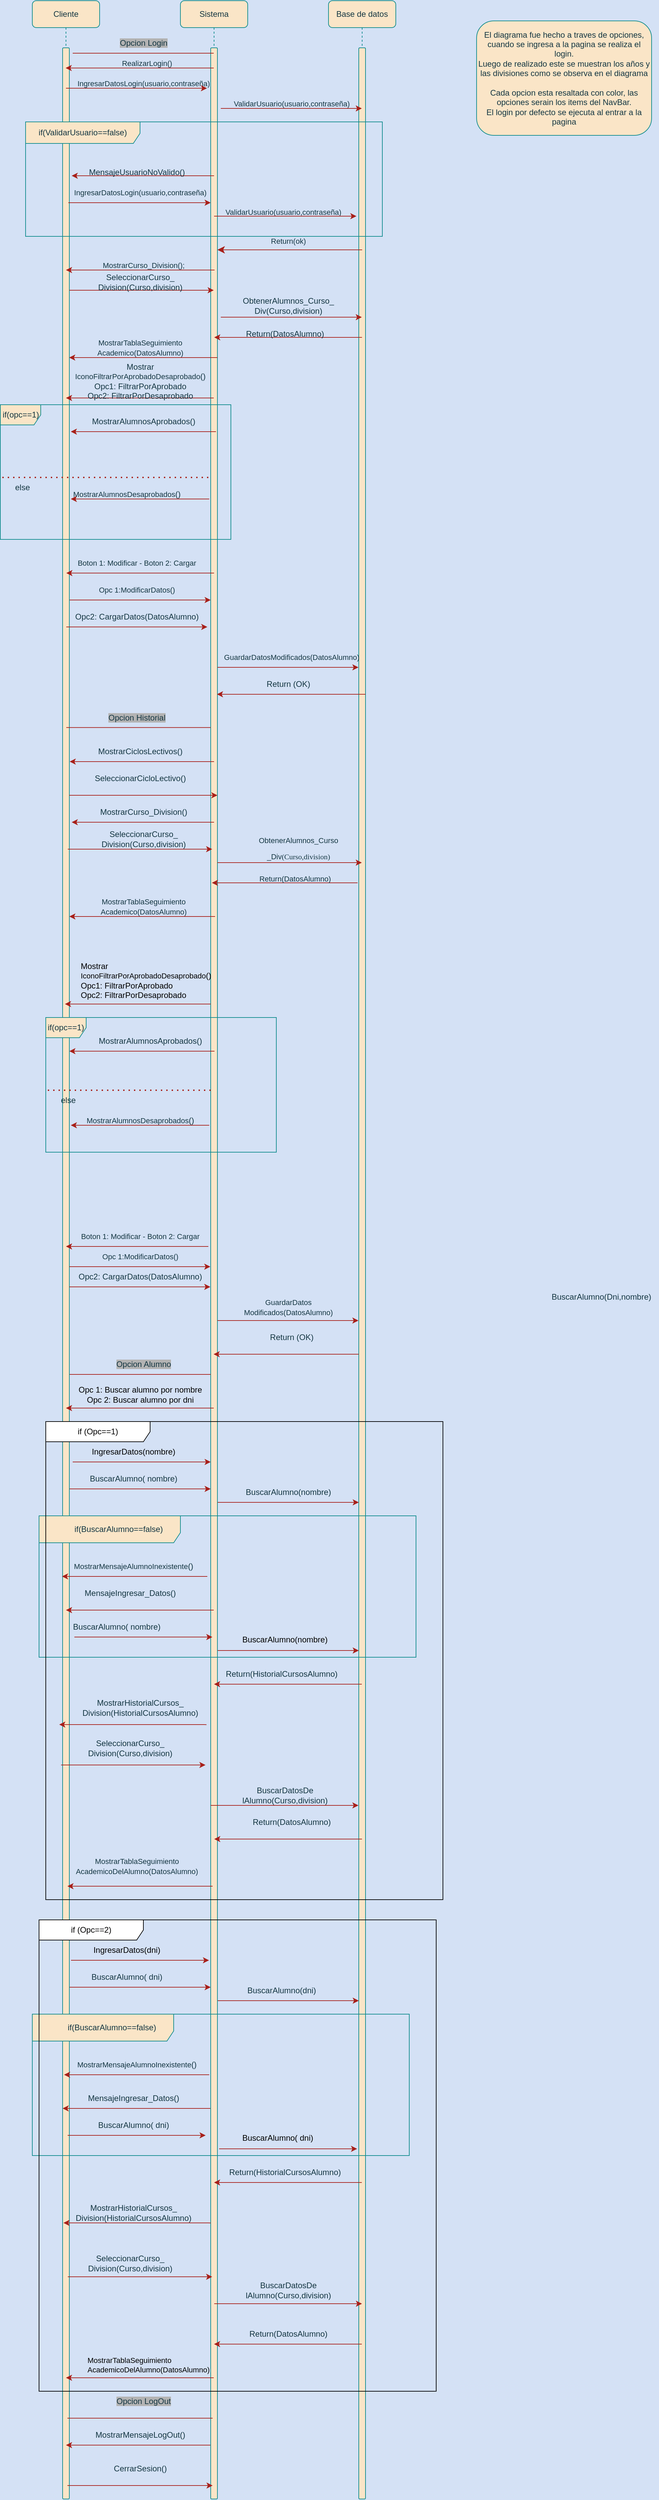 <mxfile version="22.1.2" type="device">
  <diagram name="Page-1" id="2YBvvXClWsGukQMizWep">
    <mxGraphModel dx="1502" dy="677" grid="1" gridSize="10" guides="1" tooltips="1" connect="1" arrows="1" fold="1" page="1" pageScale="1" pageWidth="850" pageHeight="1100" background="#D4E1F5" math="0" shadow="0">
      <root>
        <mxCell id="0" />
        <mxCell id="1" parent="0" />
        <mxCell id="aM9ryv3xv72pqoxQDRHE-1" value="Cliente" style="shape=umlLifeline;perimeter=lifelinePerimeter;whiteSpace=wrap;html=1;container=0;dropTarget=0;collapsible=0;recursiveResize=0;outlineConnect=0;portConstraint=eastwest;newEdgeStyle={&quot;edgeStyle&quot;:&quot;elbowEdgeStyle&quot;,&quot;elbow&quot;:&quot;vertical&quot;,&quot;curved&quot;:0,&quot;rounded&quot;:0};labelBackgroundColor=none;fillColor=#FAE5C7;strokeColor=#0F8B8D;fontColor=#143642;rounded=1;" parent="1" vertex="1">
          <mxGeometry x="40" y="40" width="100" height="3710" as="geometry" />
        </mxCell>
        <mxCell id="aM9ryv3xv72pqoxQDRHE-2" value="" style="html=1;points=[];perimeter=orthogonalPerimeter;outlineConnect=0;targetShapes=umlLifeline;portConstraint=eastwest;newEdgeStyle={&quot;edgeStyle&quot;:&quot;elbowEdgeStyle&quot;,&quot;elbow&quot;:&quot;vertical&quot;,&quot;curved&quot;:0,&quot;rounded&quot;:0};labelBackgroundColor=none;fillColor=#FAE5C7;strokeColor=#0F8B8D;fontColor=#143642;rounded=1;" parent="aM9ryv3xv72pqoxQDRHE-1" vertex="1">
          <mxGeometry x="45" y="70" width="10" height="3640" as="geometry" />
        </mxCell>
        <mxCell id="aM9ryv3xv72pqoxQDRHE-5" value="Sistema" style="shape=umlLifeline;perimeter=lifelinePerimeter;whiteSpace=wrap;html=1;container=0;dropTarget=0;collapsible=0;recursiveResize=0;outlineConnect=0;portConstraint=eastwest;newEdgeStyle={&quot;edgeStyle&quot;:&quot;elbowEdgeStyle&quot;,&quot;elbow&quot;:&quot;vertical&quot;,&quot;curved&quot;:0,&quot;rounded&quot;:0};labelBackgroundColor=none;fillColor=#FAE5C7;strokeColor=#0F8B8D;fontColor=#143642;rounded=1;" parent="1" vertex="1">
          <mxGeometry x="260" y="40" width="100" height="3710" as="geometry" />
        </mxCell>
        <mxCell id="aM9ryv3xv72pqoxQDRHE-6" value="" style="html=1;points=[];perimeter=orthogonalPerimeter;outlineConnect=0;targetShapes=umlLifeline;portConstraint=eastwest;newEdgeStyle={&quot;edgeStyle&quot;:&quot;elbowEdgeStyle&quot;,&quot;elbow&quot;:&quot;vertical&quot;,&quot;curved&quot;:0,&quot;rounded&quot;:0};labelBackgroundColor=none;fillColor=#FAE5C7;strokeColor=#0F8B8D;fontColor=#143642;rounded=1;" parent="aM9ryv3xv72pqoxQDRHE-5" vertex="1">
          <mxGeometry x="45" y="70" width="10" height="3640" as="geometry" />
        </mxCell>
        <mxCell id="a1ttTw78NGYmAXAcg3xF-1" value="Base de datos" style="shape=umlLifeline;perimeter=lifelinePerimeter;whiteSpace=wrap;html=1;container=0;dropTarget=0;collapsible=0;recursiveResize=0;outlineConnect=0;portConstraint=eastwest;newEdgeStyle={&quot;edgeStyle&quot;:&quot;elbowEdgeStyle&quot;,&quot;elbow&quot;:&quot;vertical&quot;,&quot;curved&quot;:0,&quot;rounded&quot;:0};labelBackgroundColor=none;fillColor=#FAE5C7;strokeColor=#0F8B8D;fontColor=#143642;rounded=1;" parent="1" vertex="1">
          <mxGeometry x="480" y="40" width="100" height="3710" as="geometry" />
        </mxCell>
        <mxCell id="a1ttTw78NGYmAXAcg3xF-2" value="" style="html=1;points=[];perimeter=orthogonalPerimeter;outlineConnect=0;targetShapes=umlLifeline;portConstraint=eastwest;newEdgeStyle={&quot;edgeStyle&quot;:&quot;elbowEdgeStyle&quot;,&quot;elbow&quot;:&quot;vertical&quot;,&quot;curved&quot;:0,&quot;rounded&quot;:0};labelBackgroundColor=none;fillColor=#FAE5C7;strokeColor=#0F8B8D;fontColor=#143642;rounded=1;" parent="a1ttTw78NGYmAXAcg3xF-1" vertex="1">
          <mxGeometry x="45" y="70" width="10" height="3640" as="geometry" />
        </mxCell>
        <mxCell id="a1ttTw78NGYmAXAcg3xF-5" value="" style="endArrow=classic;html=1;rounded=1;labelBackgroundColor=none;strokeColor=#A8201A;fontColor=default;" parent="1" source="aM9ryv3xv72pqoxQDRHE-5" edge="1">
          <mxGeometry width="50" height="50" relative="1" as="geometry">
            <mxPoint x="170" y="140" as="sourcePoint" />
            <mxPoint x="89.5" y="140" as="targetPoint" />
          </mxGeometry>
        </mxCell>
        <mxCell id="a1ttTw78NGYmAXAcg3xF-6" value="&lt;font style=&quot;font-size: 11px;&quot;&gt;RealizarLogin()&lt;/font&gt;" style="text;html=1;align=center;verticalAlign=middle;resizable=0;points=[];autosize=1;strokeColor=none;fillColor=none;labelBackgroundColor=none;fontColor=#143642;rounded=1;" parent="1" vertex="1">
          <mxGeometry x="160" y="118" width="100" height="30" as="geometry" />
        </mxCell>
        <mxCell id="a1ttTw78NGYmAXAcg3xF-7" value="" style="endArrow=classic;html=1;rounded=1;labelBackgroundColor=none;strokeColor=#A8201A;fontColor=default;" parent="1" edge="1">
          <mxGeometry width="50" height="50" relative="1" as="geometry">
            <mxPoint x="90" y="170" as="sourcePoint" />
            <mxPoint x="299.5" y="170" as="targetPoint" />
          </mxGeometry>
        </mxCell>
        <mxCell id="a1ttTw78NGYmAXAcg3xF-8" value="&lt;font style=&quot;font-size: 11px;&quot;&gt;IngresarDatosLogin(usuario,contraseña)&lt;/font&gt;" style="text;html=1;align=center;verticalAlign=middle;resizable=0;points=[];autosize=1;strokeColor=none;fillColor=none;labelBackgroundColor=none;fontColor=#143642;rounded=1;" parent="1" vertex="1">
          <mxGeometry x="95" y="148" width="220" height="30" as="geometry" />
        </mxCell>
        <mxCell id="a1ttTw78NGYmAXAcg3xF-9" value="" style="endArrow=classic;html=1;rounded=1;labelBackgroundColor=none;strokeColor=#A8201A;fontColor=default;" parent="1" target="a1ttTw78NGYmAXAcg3xF-1" edge="1">
          <mxGeometry width="50" height="50" relative="1" as="geometry">
            <mxPoint x="320" y="200" as="sourcePoint" />
            <mxPoint x="370" y="150" as="targetPoint" />
          </mxGeometry>
        </mxCell>
        <mxCell id="a1ttTw78NGYmAXAcg3xF-10" value="&lt;font style=&quot;font-size: 11px;&quot;&gt;ValidarUsuario(usuario,contraseña)&lt;/font&gt;" style="text;html=1;align=center;verticalAlign=middle;resizable=0;points=[];autosize=1;strokeColor=none;fillColor=none;labelBackgroundColor=none;fontColor=#143642;rounded=1;" parent="1" vertex="1">
          <mxGeometry x="325" y="178" width="200" height="30" as="geometry" />
        </mxCell>
        <mxCell id="a1ttTw78NGYmAXAcg3xF-14" value="if(ValidarUsuario==false)" style="shape=umlFrame;whiteSpace=wrap;html=1;pointerEvents=0;width=170;height=32;labelBackgroundColor=none;fillColor=#FAE5C7;strokeColor=#0F8B8D;fontColor=#143642;rounded=1;" parent="1" vertex="1">
          <mxGeometry x="30" y="220" width="530" height="170" as="geometry" />
        </mxCell>
        <mxCell id="a1ttTw78NGYmAXAcg3xF-18" value="" style="endArrow=classic;html=1;rounded=1;labelBackgroundColor=none;strokeColor=#A8201A;fontColor=default;" parent="1" edge="1">
          <mxGeometry width="50" height="50" relative="1" as="geometry">
            <mxPoint x="310" y="300" as="sourcePoint" />
            <mxPoint x="98.5" y="300" as="targetPoint" />
          </mxGeometry>
        </mxCell>
        <mxCell id="a1ttTw78NGYmAXAcg3xF-19" value="MensajeUsuarioNoValido()" style="text;html=1;align=center;verticalAlign=middle;resizable=0;points=[];autosize=1;strokeColor=none;fillColor=none;labelBackgroundColor=none;fontColor=#143642;rounded=1;" parent="1" vertex="1">
          <mxGeometry x="110" y="280" width="170" height="30" as="geometry" />
        </mxCell>
        <mxCell id="a1ttTw78NGYmAXAcg3xF-20" value="" style="endArrow=classic;html=1;rounded=1;labelBackgroundColor=none;strokeColor=#A8201A;fontColor=default;" parent="1" edge="1">
          <mxGeometry width="50" height="50" relative="1" as="geometry">
            <mxPoint x="93.5" y="340" as="sourcePoint" />
            <mxPoint x="305" y="340" as="targetPoint" />
          </mxGeometry>
        </mxCell>
        <mxCell id="a1ttTw78NGYmAXAcg3xF-21" value="&lt;font style=&quot;font-size: 11px;&quot;&gt;IngresarDatosLogin(usuario,contraseña)&lt;/font&gt;" style="text;html=1;align=center;verticalAlign=middle;resizable=0;points=[];autosize=1;strokeColor=none;fillColor=none;labelBackgroundColor=none;fontColor=#143642;rounded=1;" parent="1" vertex="1">
          <mxGeometry x="90" y="310" width="220" height="30" as="geometry" />
        </mxCell>
        <mxCell id="a1ttTw78NGYmAXAcg3xF-22" value="&lt;font style=&quot;font-size: 11px;&quot;&gt;ValidarUsuario(usuario,contraseña)&lt;/font&gt;" style="text;whiteSpace=wrap;html=1;labelBackgroundColor=none;fontColor=#143642;rounded=1;" parent="1" vertex="1">
          <mxGeometry x="325" y="340" width="210" height="40" as="geometry" />
        </mxCell>
        <mxCell id="a1ttTw78NGYmAXAcg3xF-23" value="" style="endArrow=classic;html=1;rounded=1;labelBackgroundColor=none;strokeColor=#A8201A;fontColor=default;" parent="1" edge="1">
          <mxGeometry width="50" height="50" relative="1" as="geometry">
            <mxPoint x="310.0" y="360" as="sourcePoint" />
            <mxPoint x="521.5" y="360" as="targetPoint" />
          </mxGeometry>
        </mxCell>
        <mxCell id="a1ttTw78NGYmAXAcg3xF-28" value="" style="endArrow=classic;html=1;rounded=1;labelBackgroundColor=none;strokeColor=#A8201A;fontColor=default;" parent="1" target="aM9ryv3xv72pqoxQDRHE-1" edge="1">
          <mxGeometry width="50" height="50" relative="1" as="geometry">
            <mxPoint x="310.75" y="440" as="sourcePoint" />
            <mxPoint x="200" y="440" as="targetPoint" />
          </mxGeometry>
        </mxCell>
        <mxCell id="a1ttTw78NGYmAXAcg3xF-29" value="&lt;font style=&quot;font-size: 11px;&quot;&gt;MostrarCurso_Division();&lt;/font&gt;" style="text;html=1;align=center;verticalAlign=middle;resizable=0;points=[];autosize=1;strokeColor=none;fillColor=none;labelBackgroundColor=none;fontColor=#143642;rounded=1;" parent="1" vertex="1">
          <mxGeometry x="130" y="418" width="150" height="30" as="geometry" />
        </mxCell>
        <mxCell id="a1ttTw78NGYmAXAcg3xF-30" value="" style="endArrow=classic;html=1;rounded=1;labelBackgroundColor=none;strokeColor=#A8201A;fontColor=default;" parent="1" source="aM9ryv3xv72pqoxQDRHE-2" target="aM9ryv3xv72pqoxQDRHE-5" edge="1">
          <mxGeometry width="50" height="50" relative="1" as="geometry">
            <mxPoint x="90" y="490" as="sourcePoint" />
            <mxPoint x="140" y="440" as="targetPoint" />
            <Array as="points">
              <mxPoint x="180" y="470" />
            </Array>
          </mxGeometry>
        </mxCell>
        <mxCell id="a1ttTw78NGYmAXAcg3xF-31" value="&lt;div&gt;SeleccionarCurso_&lt;/div&gt;&lt;div&gt;Division(Curso,division)&lt;/div&gt;" style="text;html=1;align=center;verticalAlign=middle;resizable=0;points=[];autosize=1;strokeColor=none;fillColor=none;labelBackgroundColor=none;fontColor=#143642;rounded=1;" parent="1" vertex="1">
          <mxGeometry x="125" y="438" width="150" height="40" as="geometry" />
        </mxCell>
        <mxCell id="a1ttTw78NGYmAXAcg3xF-33" value="" style="endArrow=classic;html=1;rounded=1;labelBackgroundColor=none;strokeColor=#A8201A;fontColor=default;" parent="1" edge="1">
          <mxGeometry width="50" height="50" relative="1" as="geometry">
            <mxPoint x="315" y="570" as="sourcePoint" />
            <mxPoint x="94.75" y="570" as="targetPoint" />
            <Array as="points">
              <mxPoint x="285.5" y="570" />
            </Array>
          </mxGeometry>
        </mxCell>
        <mxCell id="a1ttTw78NGYmAXAcg3xF-35" value="" style="endArrow=classic;html=1;rounded=1;labelBackgroundColor=none;strokeColor=#A8201A;fontColor=default;" parent="1" edge="1">
          <mxGeometry width="50" height="50" relative="1" as="geometry">
            <mxPoint x="95.5" y="930" as="sourcePoint" />
            <mxPoint x="305" y="930" as="targetPoint" />
          </mxGeometry>
        </mxCell>
        <mxCell id="a1ttTw78NGYmAXAcg3xF-37" value="" style="endArrow=classic;html=1;rounded=1;labelBackgroundColor=none;strokeColor=#A8201A;fontColor=default;" parent="1" edge="1">
          <mxGeometry width="50" height="50" relative="1" as="geometry">
            <mxPoint x="310" y="890.0" as="sourcePoint" />
            <mxPoint x="90.5" y="890.0" as="targetPoint" />
            <Array as="points">
              <mxPoint x="220.5" y="890.0" />
            </Array>
          </mxGeometry>
        </mxCell>
        <mxCell id="a1ttTw78NGYmAXAcg3xF-39" value="" style="endArrow=classic;html=1;rounded=1;labelBackgroundColor=none;strokeColor=#A8201A;fontColor=default;" parent="1" edge="1">
          <mxGeometry width="50" height="50" relative="1" as="geometry">
            <mxPoint x="535" y="1070" as="sourcePoint" />
            <mxPoint x="314.25" y="1070" as="targetPoint" />
          </mxGeometry>
        </mxCell>
        <mxCell id="a1ttTw78NGYmAXAcg3xF-40" value="&lt;font style=&quot;font-size: 11px;&quot;&gt;Boton 1: Modificar - Boton 2: Cargar&lt;/font&gt;" style="text;html=1;align=center;verticalAlign=middle;resizable=0;points=[];autosize=1;strokeColor=none;fillColor=none;labelBackgroundColor=none;fontColor=#143642;rounded=1;" parent="1" vertex="1">
          <mxGeometry x="95" y="860" width="200" height="30" as="geometry" />
        </mxCell>
        <mxCell id="a1ttTw78NGYmAXAcg3xF-42" value="" style="endArrow=classic;html=1;rounded=1;labelBackgroundColor=none;strokeColor=#A8201A;fontColor=default;" parent="1" target="a1ttTw78NGYmAXAcg3xF-1" edge="1">
          <mxGeometry width="50" height="50" relative="1" as="geometry">
            <mxPoint x="320" y="510" as="sourcePoint" />
            <mxPoint x="370" y="460" as="targetPoint" />
          </mxGeometry>
        </mxCell>
        <mxCell id="a1ttTw78NGYmAXAcg3xF-43" value="&lt;div&gt;ObtenerAlumnos_Curso_&lt;/div&gt;&lt;div&gt;Div(Curso,division)&lt;/div&gt;" style="text;html=1;align=center;verticalAlign=middle;resizable=0;points=[];autosize=1;strokeColor=none;fillColor=none;labelBackgroundColor=none;fontColor=#143642;rounded=1;" parent="1" vertex="1">
          <mxGeometry x="340" y="473" width="160" height="40" as="geometry" />
        </mxCell>
        <mxCell id="a1ttTw78NGYmAXAcg3xF-45" value="" style="endArrow=classic;html=1;rounded=1;labelBackgroundColor=none;strokeColor=#A8201A;fontColor=default;" parent="1" edge="1">
          <mxGeometry width="50" height="50" relative="1" as="geometry">
            <mxPoint x="529.75" y="540" as="sourcePoint" />
            <mxPoint x="310.25" y="540" as="targetPoint" />
          </mxGeometry>
        </mxCell>
        <mxCell id="a1ttTw78NGYmAXAcg3xF-46" value="Return(DatosAlumno)" style="text;html=1;align=center;verticalAlign=middle;resizable=0;points=[];autosize=1;strokeColor=none;fillColor=none;labelBackgroundColor=none;fontColor=#143642;rounded=1;" parent="1" vertex="1">
          <mxGeometry x="345" y="520" width="140" height="30" as="geometry" />
        </mxCell>
        <mxCell id="a1ttTw78NGYmAXAcg3xF-49" value="&lt;div&gt;&lt;font style=&quot;font-size: 11px;&quot;&gt;MostrarTablaSeguimiento&lt;/font&gt;&lt;/div&gt;&lt;div&gt;&lt;font style=&quot;font-size: 11px;&quot;&gt;Academico(DatosAlumno)&lt;/font&gt;&lt;/div&gt;" style="text;html=1;align=center;verticalAlign=middle;resizable=0;points=[];autosize=1;strokeColor=none;fillColor=none;labelBackgroundColor=none;fontColor=#143642;rounded=1;" parent="1" vertex="1">
          <mxGeometry x="125" y="535" width="150" height="40" as="geometry" />
        </mxCell>
        <mxCell id="a1ttTw78NGYmAXAcg3xF-50" value="&lt;font style=&quot;font-size: 11px;&quot;&gt;Opc 1:ModificarDatos()&lt;br&gt;&lt;/font&gt;" style="text;html=1;align=center;verticalAlign=middle;resizable=0;points=[];autosize=1;strokeColor=none;fillColor=none;labelBackgroundColor=none;fontColor=#143642;rounded=1;" parent="1" vertex="1">
          <mxGeometry x="125" y="900" width="140" height="30" as="geometry" />
        </mxCell>
        <mxCell id="a1ttTw78NGYmAXAcg3xF-52" value="" style="endArrow=classic;html=1;rounded=1;labelBackgroundColor=none;strokeColor=#A8201A;fontColor=default;" parent="1" edge="1">
          <mxGeometry width="50" height="50" relative="1" as="geometry">
            <mxPoint x="315" y="1030" as="sourcePoint" />
            <mxPoint x="524.5" y="1030" as="targetPoint" />
            <Array as="points">
              <mxPoint x="445" y="1030" />
            </Array>
          </mxGeometry>
        </mxCell>
        <mxCell id="a1ttTw78NGYmAXAcg3xF-53" value="&lt;font style=&quot;font-size: 11px;&quot;&gt;GuardarDatosModificados(DatosAlumno)&lt;/font&gt;" style="text;html=1;align=center;verticalAlign=middle;resizable=0;points=[];autosize=1;strokeColor=none;fillColor=none;labelBackgroundColor=none;fontColor=#143642;rounded=1;" parent="1" vertex="1">
          <mxGeometry x="315" y="1000" width="220" height="30" as="geometry" />
        </mxCell>
        <mxCell id="a1ttTw78NGYmAXAcg3xF-54" value="Return (OK)" style="text;html=1;align=center;verticalAlign=middle;resizable=0;points=[];autosize=1;strokeColor=none;fillColor=none;labelBackgroundColor=none;fontColor=#143642;rounded=1;" parent="1" vertex="1">
          <mxGeometry x="375" y="1040" width="90" height="30" as="geometry" />
        </mxCell>
        <mxCell id="a1ttTw78NGYmAXAcg3xF-56" value="Opc2: CargarDatos(DatosAlumno)" style="text;html=1;align=center;verticalAlign=middle;resizable=0;points=[];autosize=1;strokeColor=none;fillColor=none;labelBackgroundColor=none;fontColor=#143642;rounded=1;" parent="1" vertex="1">
          <mxGeometry x="90" y="940" width="210" height="30" as="geometry" />
        </mxCell>
        <mxCell id="a1ttTw78NGYmAXAcg3xF-58" value="" style="endArrow=classic;html=1;rounded=1;labelBackgroundColor=none;strokeColor=#A8201A;fontColor=default;" parent="1" edge="1">
          <mxGeometry width="50" height="50" relative="1" as="geometry">
            <mxPoint x="90.5" y="970" as="sourcePoint" />
            <mxPoint x="300" y="970" as="targetPoint" />
          </mxGeometry>
        </mxCell>
        <mxCell id="a1ttTw78NGYmAXAcg3xF-59" value="" style="endArrow=none;html=1;rounded=1;labelBackgroundColor=none;strokeColor=#A8201A;fontColor=default;" parent="1" edge="1">
          <mxGeometry width="50" height="50" relative="1" as="geometry">
            <mxPoint x="90.5" y="1119.41" as="sourcePoint" />
            <mxPoint x="305.0" y="1119.41" as="targetPoint" />
          </mxGeometry>
        </mxCell>
        <mxCell id="a1ttTw78NGYmAXAcg3xF-60" value="&lt;span style=&quot;background-color: rgb(179, 179, 179);&quot;&gt;Opcion Historial&lt;/span&gt;" style="text;html=1;align=center;verticalAlign=middle;resizable=0;points=[];autosize=1;strokeColor=none;fillColor=none;labelBackgroundColor=none;fontColor=#143642;rounded=1;" parent="1" vertex="1">
          <mxGeometry x="140" y="1090" width="110" height="30" as="geometry" />
        </mxCell>
        <mxCell id="a1ttTw78NGYmAXAcg3xF-61" value="" style="endArrow=classic;html=1;rounded=1;labelBackgroundColor=none;strokeColor=#A8201A;fontColor=default;" parent="1" edge="1">
          <mxGeometry width="50" height="50" relative="1" as="geometry">
            <mxPoint x="310" y="1170" as="sourcePoint" />
            <mxPoint x="95.5" y="1170" as="targetPoint" />
          </mxGeometry>
        </mxCell>
        <mxCell id="a1ttTw78NGYmAXAcg3xF-62" value="MostrarCiclosLectivos()" style="text;html=1;align=center;verticalAlign=middle;resizable=0;points=[];autosize=1;strokeColor=none;fillColor=none;labelBackgroundColor=none;fontColor=#143642;rounded=1;" parent="1" vertex="1">
          <mxGeometry x="125" y="1140" width="150" height="30" as="geometry" />
        </mxCell>
        <mxCell id="a1ttTw78NGYmAXAcg3xF-63" value="" style="endArrow=classic;html=1;rounded=1;labelBackgroundColor=none;strokeColor=#A8201A;fontColor=default;" parent="1" edge="1">
          <mxGeometry width="50" height="50" relative="1" as="geometry">
            <mxPoint x="94.75" y="1220" as="sourcePoint" />
            <mxPoint x="315.0" y="1220" as="targetPoint" />
          </mxGeometry>
        </mxCell>
        <mxCell id="a1ttTw78NGYmAXAcg3xF-64" value="SeleccionarCicloLectivo()" style="text;html=1;align=center;verticalAlign=middle;resizable=0;points=[];autosize=1;strokeColor=none;fillColor=none;labelBackgroundColor=none;fontColor=#143642;rounded=1;" parent="1" vertex="1">
          <mxGeometry x="120" y="1180" width="160" height="30" as="geometry" />
        </mxCell>
        <mxCell id="a1ttTw78NGYmAXAcg3xF-65" value="" style="endArrow=classic;html=1;rounded=1;labelBackgroundColor=none;strokeColor=#A8201A;fontColor=default;" parent="1" edge="1">
          <mxGeometry width="50" height="50" relative="1" as="geometry">
            <mxPoint x="310" y="1260" as="sourcePoint" />
            <mxPoint x="98.5" y="1260" as="targetPoint" />
          </mxGeometry>
        </mxCell>
        <mxCell id="a1ttTw78NGYmAXAcg3xF-66" value="MostrarCurso_Division()" style="text;html=1;align=center;verticalAlign=middle;resizable=0;points=[];autosize=1;strokeColor=none;fillColor=none;labelBackgroundColor=none;fontColor=#143642;rounded=1;" parent="1" vertex="1">
          <mxGeometry x="130" y="1230" width="150" height="30" as="geometry" />
        </mxCell>
        <mxCell id="a1ttTw78NGYmAXAcg3xF-67" value="" style="endArrow=classic;html=1;rounded=1;labelBackgroundColor=none;strokeColor=#A8201A;fontColor=default;" parent="1" edge="1">
          <mxGeometry width="50" height="50" relative="1" as="geometry">
            <mxPoint x="92.75" y="1300" as="sourcePoint" />
            <mxPoint x="307.25" y="1300" as="targetPoint" />
            <Array as="points">
              <mxPoint x="197.75" y="1300" />
            </Array>
          </mxGeometry>
        </mxCell>
        <mxCell id="a1ttTw78NGYmAXAcg3xF-70" value="&lt;div&gt;SeleccionarCurso_&lt;/div&gt;&lt;div&gt;Division(Curso,division)&lt;/div&gt;" style="text;html=1;align=center;verticalAlign=middle;resizable=0;points=[];autosize=1;strokeColor=none;fillColor=none;labelBackgroundColor=none;fontColor=#143642;rounded=1;" parent="1" vertex="1">
          <mxGeometry x="130" y="1265" width="150" height="40" as="geometry" />
        </mxCell>
        <mxCell id="a1ttTw78NGYmAXAcg3xF-71" value="&lt;div&gt;&lt;font style=&quot;font-size: 11px;&quot;&gt;MostrarTablaSeguimiento&lt;/font&gt;&lt;/div&gt;&lt;div&gt;&lt;font style=&quot;font-size: 11px;&quot;&gt;Academico(DatosAlumno)&lt;/font&gt;&lt;/div&gt;" style="text;html=1;align=center;verticalAlign=middle;resizable=0;points=[];autosize=1;strokeColor=none;fillColor=none;labelBackgroundColor=none;fontColor=#143642;rounded=1;" parent="1" vertex="1">
          <mxGeometry x="130" y="1365" width="150" height="40" as="geometry" />
        </mxCell>
        <mxCell id="a1ttTw78NGYmAXAcg3xF-72" value="" style="endArrow=classic;html=1;rounded=1;labelBackgroundColor=none;strokeColor=#A8201A;fontColor=default;" parent="1" edge="1">
          <mxGeometry width="50" height="50" relative="1" as="geometry">
            <mxPoint x="311.5" y="1400" as="sourcePoint" />
            <mxPoint x="95" y="1400" as="targetPoint" />
          </mxGeometry>
        </mxCell>
        <mxCell id="a1ttTw78NGYmAXAcg3xF-73" value="" style="endArrow=classic;html=1;rounded=1;labelBackgroundColor=none;strokeColor=#A8201A;fontColor=default;" parent="1" edge="1">
          <mxGeometry width="50" height="50" relative="1" as="geometry">
            <mxPoint x="301.5" y="1890" as="sourcePoint" />
            <mxPoint x="90" y="1890" as="targetPoint" />
            <Array as="points">
              <mxPoint x="190.75" y="1890" />
            </Array>
          </mxGeometry>
        </mxCell>
        <mxCell id="a1ttTw78NGYmAXAcg3xF-75" value="&lt;font style=&quot;font-size: 11px;&quot;&gt;Boton 1: Modificar - Boton 2: Cargar&lt;/font&gt;" style="text;html=1;align=center;verticalAlign=middle;resizable=0;points=[];autosize=1;strokeColor=none;fillColor=none;labelBackgroundColor=none;fontColor=#143642;rounded=1;" parent="1" vertex="1">
          <mxGeometry x="100" y="1860" width="200" height="30" as="geometry" />
        </mxCell>
        <mxCell id="a1ttTw78NGYmAXAcg3xF-76" value="" style="endArrow=classic;html=1;rounded=1;labelBackgroundColor=none;strokeColor=#A8201A;fontColor=default;" parent="1" edge="1">
          <mxGeometry width="50" height="50" relative="1" as="geometry">
            <mxPoint x="95" y="1920" as="sourcePoint" />
            <mxPoint x="304.5" y="1920" as="targetPoint" />
            <Array as="points">
              <mxPoint x="194.5" y="1920" />
            </Array>
          </mxGeometry>
        </mxCell>
        <mxCell id="a1ttTw78NGYmAXAcg3xF-77" value="&lt;font style=&quot;font-size: 11px;&quot;&gt;Opc 1:ModificarDatos()&lt;br&gt;&lt;/font&gt;" style="text;html=1;align=center;verticalAlign=middle;resizable=0;points=[];autosize=1;strokeColor=none;fillColor=none;labelBackgroundColor=none;fontColor=#143642;rounded=1;" parent="1" vertex="1">
          <mxGeometry x="130" y="1890" width="140" height="30" as="geometry" />
        </mxCell>
        <mxCell id="a1ttTw78NGYmAXAcg3xF-78" value="" style="endArrow=classic;html=1;rounded=1;labelBackgroundColor=none;strokeColor=#A8201A;fontColor=default;" parent="1" edge="1">
          <mxGeometry width="50" height="50" relative="1" as="geometry">
            <mxPoint x="95" y="1950" as="sourcePoint" />
            <mxPoint x="304.5" y="1950" as="targetPoint" />
          </mxGeometry>
        </mxCell>
        <mxCell id="a1ttTw78NGYmAXAcg3xF-79" value="Opc2: CargarDatos(DatosAlumno)" style="text;html=1;align=center;verticalAlign=middle;resizable=0;points=[];autosize=1;strokeColor=none;fillColor=none;labelBackgroundColor=none;fontColor=#143642;rounded=1;" parent="1" vertex="1">
          <mxGeometry x="95" y="1920" width="210" height="30" as="geometry" />
        </mxCell>
        <mxCell id="a1ttTw78NGYmAXAcg3xF-80" value="" style="endArrow=classic;html=1;rounded=1;labelBackgroundColor=none;strokeColor=#A8201A;fontColor=default;" parent="1" edge="1">
          <mxGeometry width="50" height="50" relative="1" as="geometry">
            <mxPoint x="315" y="2000" as="sourcePoint" />
            <mxPoint x="524.5" y="2000" as="targetPoint" />
            <Array as="points">
              <mxPoint x="485" y="2000" />
            </Array>
          </mxGeometry>
        </mxCell>
        <mxCell id="a1ttTw78NGYmAXAcg3xF-81" value="&lt;div&gt;&lt;font style=&quot;font-size: 11px;&quot;&gt;GuardarDatos&lt;/font&gt;&lt;/div&gt;&lt;div&gt;&lt;font style=&quot;font-size: 11px;&quot;&gt;Modificados(DatosAlumno)&lt;/font&gt;&lt;/div&gt;" style="text;html=1;align=center;verticalAlign=middle;resizable=0;points=[];autosize=1;strokeColor=none;fillColor=none;labelBackgroundColor=none;fontColor=#143642;rounded=1;" parent="1" vertex="1">
          <mxGeometry x="340" y="1960" width="160" height="40" as="geometry" />
        </mxCell>
        <mxCell id="a1ttTw78NGYmAXAcg3xF-82" value="" style="endArrow=classic;html=1;rounded=1;labelBackgroundColor=none;strokeColor=#A8201A;fontColor=default;" parent="1" edge="1">
          <mxGeometry width="50" height="50" relative="1" as="geometry">
            <mxPoint x="525" y="2050" as="sourcePoint" />
            <mxPoint x="309.324" y="2050" as="targetPoint" />
          </mxGeometry>
        </mxCell>
        <mxCell id="a1ttTw78NGYmAXAcg3xF-83" value="Return (OK)" style="text;html=1;align=center;verticalAlign=middle;resizable=0;points=[];autosize=1;strokeColor=none;fillColor=none;labelBackgroundColor=none;fontColor=#143642;rounded=1;" parent="1" vertex="1">
          <mxGeometry x="380" y="2010" width="90" height="30" as="geometry" />
        </mxCell>
        <mxCell id="a1ttTw78NGYmAXAcg3xF-86" value="" style="endArrow=none;html=1;rounded=1;labelBackgroundColor=none;strokeColor=#A8201A;fontColor=default;" parent="1" edge="1">
          <mxGeometry width="50" height="50" relative="1" as="geometry">
            <mxPoint x="95.5" y="2080" as="sourcePoint" />
            <mxPoint x="305.0" y="2080" as="targetPoint" />
          </mxGeometry>
        </mxCell>
        <mxCell id="a1ttTw78NGYmAXAcg3xF-87" value="&lt;span style=&quot;background-color: rgb(179, 179, 179);&quot;&gt;Opcion Alumno&lt;/span&gt;" style="text;html=1;align=center;verticalAlign=middle;resizable=0;points=[];autosize=1;strokeColor=none;fillColor=none;labelBackgroundColor=none;fontColor=#143642;rounded=1;" parent="1" vertex="1">
          <mxGeometry x="150" y="2050" width="110" height="30" as="geometry" />
        </mxCell>
        <mxCell id="a1ttTw78NGYmAXAcg3xF-88" value="" style="endArrow=classic;html=1;rounded=1;labelBackgroundColor=none;strokeColor=#A8201A;fontColor=default;" parent="1" edge="1">
          <mxGeometry width="50" height="50" relative="1" as="geometry">
            <mxPoint x="309.5" y="2130" as="sourcePoint" />
            <mxPoint x="90.004" y="2130" as="targetPoint" />
            <Array as="points">
              <mxPoint x="230" y="2130" />
            </Array>
          </mxGeometry>
        </mxCell>
        <mxCell id="a1ttTw78NGYmAXAcg3xF-90" value="" style="endArrow=classic;html=1;rounded=1;labelBackgroundColor=none;strokeColor=#A8201A;fontColor=default;" parent="1" edge="1">
          <mxGeometry width="50" height="50" relative="1" as="geometry">
            <mxPoint x="100" y="2210" as="sourcePoint" />
            <mxPoint x="305" y="2210" as="targetPoint" />
          </mxGeometry>
        </mxCell>
        <mxCell id="a1ttTw78NGYmAXAcg3xF-91" value="BuscarAlumno( nombre)" style="text;html=1;align=center;verticalAlign=middle;resizable=0;points=[];autosize=1;strokeColor=none;fillColor=none;labelBackgroundColor=none;fontColor=#143642;rounded=1;" parent="1" vertex="1">
          <mxGeometry x="115" y="2220" width="150" height="30" as="geometry" />
        </mxCell>
        <mxCell id="a1ttTw78NGYmAXAcg3xF-92" value="" style="endArrow=classic;html=1;rounded=1;labelBackgroundColor=none;strokeColor=#A8201A;fontColor=default;" parent="1" edge="1">
          <mxGeometry width="50" height="50" relative="1" as="geometry">
            <mxPoint x="95.5" y="2250" as="sourcePoint" />
            <mxPoint x="305.0" y="2250" as="targetPoint" />
          </mxGeometry>
        </mxCell>
        <mxCell id="a1ttTw78NGYmAXAcg3xF-93" value="BuscarAlumno(nombre)" style="text;html=1;align=center;verticalAlign=middle;resizable=0;points=[];autosize=1;strokeColor=none;fillColor=none;labelBackgroundColor=none;fontColor=#143642;rounded=1;" parent="1" vertex="1">
          <mxGeometry x="345" y="2240" width="150" height="30" as="geometry" />
        </mxCell>
        <mxCell id="a1ttTw78NGYmAXAcg3xF-95" value="Return(HistorialCursosAlumno)" style="text;html=1;align=center;verticalAlign=middle;resizable=0;points=[];autosize=1;strokeColor=none;fillColor=none;labelBackgroundColor=none;fontColor=#143642;rounded=1;" parent="1" vertex="1">
          <mxGeometry x="315" y="2510" width="190" height="30" as="geometry" />
        </mxCell>
        <mxCell id="a1ttTw78NGYmAXAcg3xF-96" value="" style="endArrow=classic;html=1;rounded=1;labelBackgroundColor=none;strokeColor=#A8201A;fontColor=default;" parent="1" edge="1">
          <mxGeometry width="50" height="50" relative="1" as="geometry">
            <mxPoint x="300" y="2380" as="sourcePoint" />
            <mxPoint x="84.164" y="2380" as="targetPoint" />
          </mxGeometry>
        </mxCell>
        <mxCell id="a1ttTw78NGYmAXAcg3xF-97" value="&lt;div&gt;MostrarHistorialCursos_&lt;/div&gt;&lt;div&gt;Division(HistorialCursosAlumno)&lt;/div&gt;" style="text;html=1;align=center;verticalAlign=middle;resizable=0;points=[];autosize=1;strokeColor=none;fillColor=none;labelBackgroundColor=none;fontColor=#143642;rounded=1;" parent="1" vertex="1">
          <mxGeometry x="100" y="2555" width="200" height="40" as="geometry" />
        </mxCell>
        <mxCell id="a1ttTw78NGYmAXAcg3xF-98" value="" style="endArrow=classic;html=1;rounded=1;labelBackgroundColor=none;strokeColor=#A8201A;fontColor=default;" parent="1" edge="1">
          <mxGeometry width="50" height="50" relative="1" as="geometry">
            <mxPoint x="82.75" y="2660" as="sourcePoint" />
            <mxPoint x="297.25" y="2660" as="targetPoint" />
          </mxGeometry>
        </mxCell>
        <mxCell id="a1ttTw78NGYmAXAcg3xF-99" value="&lt;div&gt;SeleccionarCurso_&lt;/div&gt;&lt;div&gt;Division(Curso,division)&lt;/div&gt;" style="text;html=1;align=center;verticalAlign=middle;resizable=0;points=[];autosize=1;strokeColor=none;fillColor=none;labelBackgroundColor=none;fontColor=#143642;rounded=1;" parent="1" vertex="1">
          <mxGeometry x="110" y="2615" width="150" height="40" as="geometry" />
        </mxCell>
        <mxCell id="a1ttTw78NGYmAXAcg3xF-100" value="" style="endArrow=classic;html=1;rounded=1;labelBackgroundColor=none;strokeColor=#A8201A;fontColor=default;" parent="1" edge="1">
          <mxGeometry width="50" height="50" relative="1" as="geometry">
            <mxPoint x="307.84" y="2840" as="sourcePoint" />
            <mxPoint x="92.164" y="2840" as="targetPoint" />
            <Array as="points">
              <mxPoint x="222.84" y="2840" />
            </Array>
          </mxGeometry>
        </mxCell>
        <mxCell id="a1ttTw78NGYmAXAcg3xF-101" value="" style="endArrow=classic;html=1;rounded=1;labelBackgroundColor=none;strokeColor=#A8201A;fontColor=default;" parent="1" edge="1">
          <mxGeometry width="50" height="50" relative="1" as="geometry">
            <mxPoint x="305" y="2720" as="sourcePoint" />
            <mxPoint x="524.5" y="2720" as="targetPoint" />
          </mxGeometry>
        </mxCell>
        <mxCell id="a1ttTw78NGYmAXAcg3xF-102" value="&lt;div&gt;BuscarDatosDe&lt;/div&gt;&lt;div&gt;lAlumno(Curso,division)&lt;/div&gt;" style="text;html=1;align=center;verticalAlign=middle;resizable=0;points=[];autosize=1;strokeColor=none;fillColor=none;labelBackgroundColor=none;fontColor=#143642;rounded=1;" parent="1" vertex="1">
          <mxGeometry x="340" y="2685" width="150" height="40" as="geometry" />
        </mxCell>
        <mxCell id="a1ttTw78NGYmAXAcg3xF-103" value="" style="endArrow=classic;html=1;rounded=1;labelBackgroundColor=none;strokeColor=#A8201A;fontColor=default;" parent="1" edge="1">
          <mxGeometry width="50" height="50" relative="1" as="geometry">
            <mxPoint x="529.75" y="2770" as="sourcePoint" />
            <mxPoint x="310.254" y="2770" as="targetPoint" />
          </mxGeometry>
        </mxCell>
        <mxCell id="a1ttTw78NGYmAXAcg3xF-104" value="Return(DatosAlumno)" style="text;html=1;align=center;verticalAlign=middle;resizable=0;points=[];autosize=1;strokeColor=none;fillColor=none;labelBackgroundColor=none;fontColor=#143642;rounded=1;" parent="1" vertex="1">
          <mxGeometry x="355" y="2730" width="140" height="30" as="geometry" />
        </mxCell>
        <mxCell id="a1ttTw78NGYmAXAcg3xF-105" value="&lt;div&gt;&lt;font style=&quot;font-size: 11px;&quot;&gt;MostrarTablaSeguimiento&lt;/font&gt;&lt;/div&gt;&lt;div&gt;&lt;font style=&quot;font-size: 11px;&quot;&gt;AcademicoDelAlumno(DatosAlumno)&lt;/font&gt;&lt;/div&gt;" style="text;html=1;align=center;verticalAlign=middle;resizable=0;points=[];autosize=1;strokeColor=none;fillColor=none;labelBackgroundColor=none;fontColor=#143642;rounded=1;" parent="1" vertex="1">
          <mxGeometry x="95" y="2790" width="200" height="40" as="geometry" />
        </mxCell>
        <mxCell id="a1ttTw78NGYmAXAcg3xF-106" value="" style="endArrow=none;html=1;rounded=1;labelBackgroundColor=none;strokeColor=#A8201A;fontColor=default;" parent="1" edge="1">
          <mxGeometry width="50" height="50" relative="1" as="geometry">
            <mxPoint x="92.164" y="3630" as="sourcePoint" />
            <mxPoint x="307.84" y="3630" as="targetPoint" />
            <Array as="points">
              <mxPoint x="262.84" y="3630" />
            </Array>
          </mxGeometry>
        </mxCell>
        <mxCell id="a1ttTw78NGYmAXAcg3xF-107" value="&lt;span style=&quot;background-color: rgb(179, 179, 179);&quot;&gt;Opcion LogOut&lt;/span&gt;" style="text;html=1;align=center;verticalAlign=middle;resizable=0;points=[];autosize=1;strokeColor=none;fillColor=none;labelBackgroundColor=none;fontColor=#143642;rounded=1;" parent="1" vertex="1">
          <mxGeometry x="155" y="3590" width="100" height="30" as="geometry" />
        </mxCell>
        <mxCell id="a1ttTw78NGYmAXAcg3xF-108" value="" style="endArrow=classic;html=1;rounded=1;labelBackgroundColor=none;strokeColor=#A8201A;fontColor=default;" parent="1" edge="1">
          <mxGeometry width="50" height="50" relative="1" as="geometry">
            <mxPoint x="304.5" y="3670" as="sourcePoint" />
            <mxPoint x="90.004" y="3670" as="targetPoint" />
          </mxGeometry>
        </mxCell>
        <mxCell id="a1ttTw78NGYmAXAcg3xF-109" value="MostrarMensajeLogOut()" style="text;html=1;align=center;verticalAlign=middle;resizable=0;points=[];autosize=1;strokeColor=none;fillColor=none;labelBackgroundColor=none;fontColor=#143642;rounded=1;" parent="1" vertex="1">
          <mxGeometry x="120" y="3640" width="160" height="30" as="geometry" />
        </mxCell>
        <mxCell id="a1ttTw78NGYmAXAcg3xF-110" value="" style="endArrow=classic;html=1;rounded=1;labelBackgroundColor=none;strokeColor=#A8201A;fontColor=default;" parent="1" edge="1">
          <mxGeometry width="50" height="50" relative="1" as="geometry">
            <mxPoint x="92.164" y="3730" as="sourcePoint" />
            <mxPoint x="307.84" y="3730" as="targetPoint" />
          </mxGeometry>
        </mxCell>
        <mxCell id="a1ttTw78NGYmAXAcg3xF-111" value="CerrarSesion()" style="text;html=1;align=center;verticalAlign=middle;resizable=0;points=[];autosize=1;strokeColor=none;fillColor=none;labelBackgroundColor=none;fontColor=#143642;rounded=1;" parent="1" vertex="1">
          <mxGeometry x="150" y="3690" width="100" height="30" as="geometry" />
        </mxCell>
        <mxCell id="sKqGSiUb825BeJRiOHd3-1" value="" style="endArrow=classic;html=1;rounded=1;fontSize=12;startSize=8;endSize=8;curved=1;labelBackgroundColor=none;strokeColor=#A8201A;fontColor=default;" parent="1" edge="1">
          <mxGeometry width="50" height="50" relative="1" as="geometry">
            <mxPoint x="530" y="410" as="sourcePoint" />
            <mxPoint x="315" y="410" as="targetPoint" />
          </mxGeometry>
        </mxCell>
        <mxCell id="sKqGSiUb825BeJRiOHd3-2" value="&lt;font style=&quot;font-size: 11px;&quot;&gt;Return(ok)&lt;/font&gt;" style="text;html=1;align=center;verticalAlign=middle;resizable=0;points=[];autosize=1;strokeColor=none;fillColor=none;fontSize=16;labelBackgroundColor=none;fontColor=#143642;rounded=1;" parent="1" vertex="1">
          <mxGeometry x="380" y="380" width="80" height="30" as="geometry" />
        </mxCell>
        <mxCell id="sKqGSiUb825BeJRiOHd3-6" value="" style="endArrow=classic;html=1;rounded=1;labelBackgroundColor=none;strokeColor=#A8201A;fontColor=default;" parent="1" edge="1">
          <mxGeometry width="50" height="50" relative="1" as="geometry">
            <mxPoint x="309.5" y="630" as="sourcePoint" />
            <mxPoint x="90.004" y="630" as="targetPoint" />
          </mxGeometry>
        </mxCell>
        <mxCell id="sKqGSiUb825BeJRiOHd3-7" value="Mostrar&lt;div&gt;&lt;font style=&quot;font-size: 11px;&quot;&gt;IconoFiltrarPorAprobadoDesaprobado&lt;/font&gt;()&lt;/div&gt;&lt;div&gt;Opc1: FiltrarPorAprobado&lt;/div&gt;&lt;div&gt;Opc2: FiltrarPorDesaprobado&lt;br&gt;&lt;/div&gt;" style="text;html=1;align=center;verticalAlign=middle;resizable=0;points=[];autosize=1;strokeColor=none;fillColor=none;labelBackgroundColor=none;fontColor=#143642;rounded=1;" parent="1" vertex="1">
          <mxGeometry x="90" y="570" width="220" height="70" as="geometry" />
        </mxCell>
        <mxCell id="sKqGSiUb825BeJRiOHd3-13" value="if(opc==1)" style="shape=umlFrame;whiteSpace=wrap;html=1;pointerEvents=0;labelBackgroundColor=none;fillColor=#FAE5C7;strokeColor=#0F8B8D;fontColor=#143642;rounded=1;" parent="1" vertex="1">
          <mxGeometry x="-7.5" y="640" width="342.5" height="200" as="geometry" />
        </mxCell>
        <mxCell id="sKqGSiUb825BeJRiOHd3-18" value="" style="endArrow=classic;html=1;rounded=1;labelBackgroundColor=none;strokeColor=#A8201A;fontColor=default;" parent="1" edge="1">
          <mxGeometry width="50" height="50" relative="1" as="geometry">
            <mxPoint x="312.84" y="680" as="sourcePoint" />
            <mxPoint x="97.164" y="680" as="targetPoint" />
            <Array as="points">
              <mxPoint x="277.84" y="680" />
            </Array>
          </mxGeometry>
        </mxCell>
        <mxCell id="sKqGSiUb825BeJRiOHd3-19" value="MostrarAlumnosAprobados()" style="text;html=1;align=center;verticalAlign=middle;resizable=0;points=[];autosize=1;strokeColor=none;fillColor=none;labelBackgroundColor=none;fontColor=#143642;rounded=1;" parent="1" vertex="1">
          <mxGeometry x="115" y="650" width="180" height="30" as="geometry" />
        </mxCell>
        <mxCell id="sKqGSiUb825BeJRiOHd3-20" value="" style="endArrow=classic;html=1;rounded=1;labelBackgroundColor=none;strokeColor=#A8201A;fontColor=default;" parent="1" edge="1">
          <mxGeometry width="50" height="50" relative="1" as="geometry">
            <mxPoint x="302.84" y="780" as="sourcePoint" />
            <mxPoint x="97.164" y="780" as="targetPoint" />
          </mxGeometry>
        </mxCell>
        <mxCell id="sKqGSiUb825BeJRiOHd3-21" value="else" style="text;html=1;align=center;verticalAlign=middle;resizable=0;points=[];autosize=1;strokeColor=none;fillColor=none;labelBackgroundColor=none;fontColor=#143642;rounded=1;" parent="1" vertex="1">
          <mxGeometry y="748" width="50" height="30" as="geometry" />
        </mxCell>
        <mxCell id="sKqGSiUb825BeJRiOHd3-22" value="&lt;font style=&quot;font-size: 11px;&quot;&gt;MostrarAlumnosDesaprobados&lt;/font&gt;()" style="text;html=1;align=center;verticalAlign=middle;resizable=0;points=[];autosize=1;strokeColor=none;fillColor=none;labelBackgroundColor=none;fontColor=#143642;rounded=1;" parent="1" vertex="1">
          <mxGeometry x="90" y="758" width="180" height="30" as="geometry" />
        </mxCell>
        <mxCell id="sKqGSiUb825BeJRiOHd3-23" value="&amp;nbsp; &lt;span style=&quot;white-space: pre;&quot;&gt;&#x9;&lt;/span&gt;if(BuscarAlumno==false)" style="shape=umlFrame;whiteSpace=wrap;html=1;pointerEvents=0;width=210;height=40;labelBackgroundColor=none;fillColor=#FAE5C7;strokeColor=#0F8B8D;fontColor=#143642;rounded=1;" parent="1" vertex="1">
          <mxGeometry x="50" y="2290" width="560" height="210" as="geometry" />
        </mxCell>
        <mxCell id="sKqGSiUb825BeJRiOHd3-25" value="&lt;font style=&quot;font-size: 11px;&quot;&gt;MostrarMensajeAlumnoInexistente&lt;/font&gt;()" style="text;html=1;align=center;verticalAlign=middle;resizable=0;points=[];autosize=1;strokeColor=none;fillColor=none;labelBackgroundColor=none;fontColor=#143642;rounded=1;" parent="1" vertex="1">
          <mxGeometry x="90" y="2350" width="200" height="30" as="geometry" />
        </mxCell>
        <mxCell id="sKqGSiUb825BeJRiOHd3-26" value="" style="endArrow=classic;html=1;rounded=1;labelBackgroundColor=none;strokeColor=#A8201A;fontColor=default;" parent="1" edge="1">
          <mxGeometry width="50" height="50" relative="1" as="geometry">
            <mxPoint x="309.5" y="2430" as="sourcePoint" />
            <mxPoint x="90.004" y="2430" as="targetPoint" />
            <Array as="points">
              <mxPoint x="230" y="2430" />
            </Array>
          </mxGeometry>
        </mxCell>
        <mxCell id="sKqGSiUb825BeJRiOHd3-27" value="MensajeIngresar_Datos()" style="text;html=1;align=center;verticalAlign=middle;resizable=0;points=[];autosize=1;strokeColor=none;fillColor=none;labelBackgroundColor=none;fontColor=#143642;rounded=1;arcSize=0;" parent="1" vertex="1">
          <mxGeometry x="105" y="2390" width="160" height="30" as="geometry" />
        </mxCell>
        <mxCell id="sKqGSiUb825BeJRiOHd3-35" value="" style="endArrow=none;dashed=1;html=1;dashPattern=1 3;strokeWidth=2;rounded=1;labelBackgroundColor=none;strokeColor=#A8201A;fontColor=default;" parent="1" edge="1">
          <mxGeometry width="50" height="50" relative="1" as="geometry">
            <mxPoint x="-4.5" y="748" as="sourcePoint" />
            <mxPoint x="305.0" y="748" as="targetPoint" />
          </mxGeometry>
        </mxCell>
        <mxCell id="sKqGSiUb825BeJRiOHd3-37" value="" style="endArrow=classic;html=1;rounded=1;labelBackgroundColor=none;strokeColor=#A8201A;fontColor=default;" parent="1" edge="1">
          <mxGeometry width="50" height="50" relative="1" as="geometry">
            <mxPoint x="102.5" y="2470" as="sourcePoint" />
            <mxPoint x="307.5" y="2470" as="targetPoint" />
          </mxGeometry>
        </mxCell>
        <mxCell id="sKqGSiUb825BeJRiOHd3-38" value="BuscarAlumno( nombre)" style="text;html=1;align=center;verticalAlign=middle;resizable=0;points=[];autosize=1;strokeColor=none;fillColor=none;labelBackgroundColor=none;fontColor=#143642;rounded=1;" parent="1" vertex="1">
          <mxGeometry x="90" y="2440" width="150" height="30" as="geometry" />
        </mxCell>
        <mxCell id="sKqGSiUb825BeJRiOHd3-40" value="BuscarAlumno(Dni,nombre)" style="text;html=1;align=center;verticalAlign=middle;resizable=0;points=[];autosize=1;strokeColor=none;fillColor=none;labelBackgroundColor=none;fontColor=#143642;rounded=1;" parent="1" vertex="1">
          <mxGeometry x="800" y="1950" width="170" height="30" as="geometry" />
        </mxCell>
        <mxCell id="sKqGSiUb825BeJRiOHd3-44" value="" style="endArrow=classic;html=1;rounded=1;exitX=0.903;exitY=1.104;exitDx=0;exitDy=0;exitPerimeter=0;labelBackgroundColor=none;strokeColor=#A8201A;fontColor=default;" parent="1" edge="1">
          <mxGeometry width="50" height="50" relative="1" as="geometry">
            <mxPoint x="298.75" y="2600.12" as="sourcePoint" />
            <mxPoint x="80.004" y="2600" as="targetPoint" />
            <Array as="points">
              <mxPoint x="291.36" y="2600" />
            </Array>
          </mxGeometry>
        </mxCell>
        <mxCell id="sKqGSiUb825BeJRiOHd3-45" value="&lt;div&gt;El diagrama fue hecho a traves de opciones, cuando se ingresa a la pagina se realiza el login.&lt;/div&gt;&lt;div&gt;Luego de realizado este se muestran los años y las divisiones como se observa en el diagrama&lt;br&gt;&lt;/div&gt;&lt;div&gt;&lt;br&gt;&lt;/div&gt;&lt;div&gt;Cada opcion esta resaltada con color, las opciones serain los items del NavBar.&lt;/div&gt;&lt;div&gt;El login por defecto se ejecuta al entrar a la pagina&lt;br&gt;&lt;/div&gt;" style="rounded=1;whiteSpace=wrap;html=1;fillColor=#FAE5C7;strokeColor=#0F8B8D;labelBackgroundColor=none;fontColor=#143642;" parent="1" vertex="1">
          <mxGeometry x="700" y="70" width="260" height="170" as="geometry" />
        </mxCell>
        <mxCell id="sKqGSiUb825BeJRiOHd3-46" value="" style="endArrow=none;html=1;rounded=1;labelBackgroundColor=none;strokeColor=#A8201A;fontColor=default;" parent="1" edge="1">
          <mxGeometry width="50" height="50" relative="1" as="geometry">
            <mxPoint x="100" y="118" as="sourcePoint" />
            <mxPoint x="309.5" y="118" as="targetPoint" />
          </mxGeometry>
        </mxCell>
        <mxCell id="sKqGSiUb825BeJRiOHd3-47" value="&lt;span style=&quot;background-color: rgb(179, 179, 179);&quot;&gt;Opcion Login&lt;/span&gt;" style="text;html=1;align=center;verticalAlign=middle;resizable=0;points=[];autosize=1;strokeColor=none;fillColor=none;labelBackgroundColor=none;fontColor=#143642;rounded=1;" parent="1" vertex="1">
          <mxGeometry x="160" y="88" width="90" height="30" as="geometry" />
        </mxCell>
        <mxCell id="sKqGSiUb825BeJRiOHd3-48" value="&lt;div&gt;&lt;font style=&quot;font-size: 11px;&quot; face=&quot;Helvetica&quot;&gt;ObtenerAlumnos_Curso&lt;/font&gt;&lt;/div&gt;&lt;div&gt;&lt;font style=&quot;font-size: 11px;&quot; face=&quot;Helvetica&quot;&gt;_Div&lt;/font&gt;&lt;font style=&quot;font-size: 11px;&quot;&gt;(Curso,division)&lt;/font&gt;&lt;/div&gt;" style="text;html=1;align=center;verticalAlign=middle;resizable=0;points=[];autosize=1;strokeColor=none;fillColor=none;fontSize=20;fontFamily=Architects Daughter;fontColor=#143642;" parent="1" vertex="1">
          <mxGeometry x="365" y="1265" width="140" height="60" as="geometry" />
        </mxCell>
        <mxCell id="sKqGSiUb825BeJRiOHd3-49" value="" style="endArrow=classic;html=1;rounded=1;labelBackgroundColor=none;strokeColor=#A8201A;fontColor=default;" parent="1" edge="1">
          <mxGeometry width="50" height="50" relative="1" as="geometry">
            <mxPoint x="315" y="1320" as="sourcePoint" />
            <mxPoint x="529.5" y="1320" as="targetPoint" />
            <Array as="points">
              <mxPoint x="420" y="1320" />
            </Array>
          </mxGeometry>
        </mxCell>
        <mxCell id="sKqGSiUb825BeJRiOHd3-50" value="" style="endArrow=classic;html=1;rounded=1;labelBackgroundColor=none;strokeColor=#A8201A;fontColor=default;" parent="1" edge="1">
          <mxGeometry width="50" height="50" relative="1" as="geometry">
            <mxPoint x="523.25" y="1350" as="sourcePoint" />
            <mxPoint x="306.75" y="1350" as="targetPoint" />
          </mxGeometry>
        </mxCell>
        <mxCell id="sKqGSiUb825BeJRiOHd3-51" value="&lt;font face=&quot;Helvetica&quot; style=&quot;font-size: 11px;&quot;&gt;Return(DatosAlumno)&lt;/font&gt;" style="text;html=1;align=center;verticalAlign=middle;resizable=0;points=[];autosize=1;strokeColor=none;fillColor=none;fontSize=20;fontFamily=Architects Daughter;fontColor=#143642;" parent="1" vertex="1">
          <mxGeometry x="365" y="1320" width="130" height="40" as="geometry" />
        </mxCell>
        <mxCell id="V7RslQ7wqtUprTLPWnQG-3" value="&lt;div&gt;Opc 1: Buscar alumno por nombre&lt;/div&gt;&lt;div&gt;Opc 2: Buscar alumno por dni&lt;br&gt;&lt;/div&gt;" style="text;html=1;align=center;verticalAlign=middle;resizable=0;points=[];autosize=1;strokeColor=none;fillColor=none;" vertex="1" parent="1">
          <mxGeometry x="95" y="2090" width="210" height="40" as="geometry" />
        </mxCell>
        <mxCell id="V7RslQ7wqtUprTLPWnQG-5" value="if (Opc==1)" style="shape=umlFrame;whiteSpace=wrap;html=1;pointerEvents=0;width=155;height=30;" vertex="1" parent="1">
          <mxGeometry x="60" y="2150" width="590" height="710" as="geometry" />
        </mxCell>
        <mxCell id="V7RslQ7wqtUprTLPWnQG-6" value="IngresarDatos(nombre)" style="text;html=1;align=center;verticalAlign=middle;resizable=0;points=[];autosize=1;strokeColor=none;fillColor=none;" vertex="1" parent="1">
          <mxGeometry x="115" y="2180" width="150" height="30" as="geometry" />
        </mxCell>
        <mxCell id="V7RslQ7wqtUprTLPWnQG-7" value="" style="endArrow=classic;html=1;rounded=1;labelBackgroundColor=none;strokeColor=#A8201A;fontColor=default;" edge="1" parent="1">
          <mxGeometry width="50" height="50" relative="1" as="geometry">
            <mxPoint x="315.5" y="2270" as="sourcePoint" />
            <mxPoint x="525.0" y="2270" as="targetPoint" />
          </mxGeometry>
        </mxCell>
        <mxCell id="V7RslQ7wqtUprTLPWnQG-19" value="" style="endArrow=classic;html=1;rounded=1;labelBackgroundColor=none;strokeColor=#A8201A;fontColor=default;" edge="1" parent="1">
          <mxGeometry width="50" height="50" relative="1" as="geometry">
            <mxPoint x="529.5" y="2540" as="sourcePoint" />
            <mxPoint x="310.004" y="2540" as="targetPoint" />
            <Array as="points">
              <mxPoint x="450" y="2540" />
            </Array>
          </mxGeometry>
        </mxCell>
        <mxCell id="V7RslQ7wqtUprTLPWnQG-92" value="" style="endArrow=classic;html=1;rounded=1;labelBackgroundColor=none;strokeColor=#A8201A;fontColor=default;" edge="1" parent="1">
          <mxGeometry width="50" height="50" relative="1" as="geometry">
            <mxPoint x="97.5" y="2950" as="sourcePoint" />
            <mxPoint x="302.5" y="2950" as="targetPoint" />
          </mxGeometry>
        </mxCell>
        <mxCell id="V7RslQ7wqtUprTLPWnQG-93" value="BuscarAlumno( dni)" style="text;html=1;align=center;verticalAlign=middle;resizable=0;points=[];autosize=1;strokeColor=none;fillColor=none;labelBackgroundColor=none;fontColor=#143642;rounded=1;" vertex="1" parent="1">
          <mxGeometry x="115" y="2960" width="130" height="30" as="geometry" />
        </mxCell>
        <mxCell id="V7RslQ7wqtUprTLPWnQG-94" value="" style="endArrow=classic;html=1;rounded=1;labelBackgroundColor=none;strokeColor=#A8201A;fontColor=default;" edge="1" parent="1">
          <mxGeometry width="50" height="50" relative="1" as="geometry">
            <mxPoint x="95.5" y="2990" as="sourcePoint" />
            <mxPoint x="305.0" y="2990" as="targetPoint" />
          </mxGeometry>
        </mxCell>
        <mxCell id="V7RslQ7wqtUprTLPWnQG-95" value="BuscarAlumno(dni)" style="text;html=1;align=center;verticalAlign=middle;resizable=0;points=[];autosize=1;strokeColor=none;fillColor=none;labelBackgroundColor=none;fontColor=#143642;rounded=1;" vertex="1" parent="1">
          <mxGeometry x="345" y="2980" width="130" height="30" as="geometry" />
        </mxCell>
        <mxCell id="V7RslQ7wqtUprTLPWnQG-96" value="Return(HistorialCursosAlumno)" style="text;html=1;align=center;verticalAlign=middle;resizable=0;points=[];autosize=1;strokeColor=none;fillColor=none;labelBackgroundColor=none;fontColor=#143642;rounded=1;" vertex="1" parent="1">
          <mxGeometry x="320" y="3250" width="190" height="30" as="geometry" />
        </mxCell>
        <mxCell id="V7RslQ7wqtUprTLPWnQG-97" value="" style="endArrow=classic;html=1;rounded=1;labelBackgroundColor=none;strokeColor=#A8201A;fontColor=default;" edge="1" parent="1">
          <mxGeometry width="50" height="50" relative="1" as="geometry">
            <mxPoint x="302.84" y="3120" as="sourcePoint" />
            <mxPoint x="87.164" y="3120" as="targetPoint" />
          </mxGeometry>
        </mxCell>
        <mxCell id="V7RslQ7wqtUprTLPWnQG-98" value="&lt;div&gt;MostrarHistorialCursos_&lt;/div&gt;&lt;div&gt;Division(HistorialCursosAlumno)&lt;/div&gt;" style="text;html=1;align=center;verticalAlign=middle;resizable=0;points=[];autosize=1;strokeColor=none;fillColor=none;labelBackgroundColor=none;fontColor=#143642;rounded=1;" vertex="1" parent="1">
          <mxGeometry x="90" y="3305" width="200" height="40" as="geometry" />
        </mxCell>
        <mxCell id="V7RslQ7wqtUprTLPWnQG-99" value="" style="endArrow=classic;html=1;rounded=1;labelBackgroundColor=none;strokeColor=#A8201A;fontColor=default;" edge="1" parent="1">
          <mxGeometry width="50" height="50" relative="1" as="geometry">
            <mxPoint x="92.75" y="3420" as="sourcePoint" />
            <mxPoint x="307.25" y="3420" as="targetPoint" />
          </mxGeometry>
        </mxCell>
        <mxCell id="V7RslQ7wqtUprTLPWnQG-100" value="&lt;div&gt;SeleccionarCurso_&lt;/div&gt;&lt;div&gt;Division(Curso,division)&lt;/div&gt;" style="text;html=1;align=center;verticalAlign=middle;resizable=0;points=[];autosize=1;strokeColor=none;fillColor=none;labelBackgroundColor=none;fontColor=#143642;rounded=1;" vertex="1" parent="1">
          <mxGeometry x="110" y="3380" width="150" height="40" as="geometry" />
        </mxCell>
        <mxCell id="V7RslQ7wqtUprTLPWnQG-101" value="" style="endArrow=classic;html=1;rounded=1;labelBackgroundColor=none;strokeColor=#A8201A;fontColor=default;" edge="1" parent="1">
          <mxGeometry width="50" height="50" relative="1" as="geometry">
            <mxPoint x="310.25" y="3460" as="sourcePoint" />
            <mxPoint x="529.75" y="3460" as="targetPoint" />
          </mxGeometry>
        </mxCell>
        <mxCell id="V7RslQ7wqtUprTLPWnQG-102" value="&lt;div&gt;BuscarDatosDe&lt;/div&gt;&lt;div&gt;lAlumno(Curso,division)&lt;/div&gt;" style="text;html=1;align=center;verticalAlign=middle;resizable=0;points=[];autosize=1;strokeColor=none;fillColor=none;labelBackgroundColor=none;fontColor=#143642;rounded=1;" vertex="1" parent="1">
          <mxGeometry x="345" y="3420" width="150" height="40" as="geometry" />
        </mxCell>
        <mxCell id="V7RslQ7wqtUprTLPWnQG-103" value="" style="endArrow=classic;html=1;rounded=1;labelBackgroundColor=none;strokeColor=#A8201A;fontColor=default;" edge="1" parent="1">
          <mxGeometry width="50" height="50" relative="1" as="geometry">
            <mxPoint x="529.5" y="3520" as="sourcePoint" />
            <mxPoint x="310.004" y="3520" as="targetPoint" />
          </mxGeometry>
        </mxCell>
        <mxCell id="V7RslQ7wqtUprTLPWnQG-104" value="Return(DatosAlumno)" style="text;html=1;align=center;verticalAlign=middle;resizable=0;points=[];autosize=1;strokeColor=none;fillColor=none;labelBackgroundColor=none;fontColor=#143642;rounded=1;" vertex="1" parent="1">
          <mxGeometry x="350" y="3490" width="140" height="30" as="geometry" />
        </mxCell>
        <mxCell id="V7RslQ7wqtUprTLPWnQG-105" value="&amp;nbsp; &lt;span style=&quot;white-space: pre;&quot;&gt;&#x9;&lt;/span&gt;if(BuscarAlumno==false)" style="shape=umlFrame;whiteSpace=wrap;html=1;pointerEvents=0;width=210;height=40;labelBackgroundColor=none;fillColor=#FAE5C7;strokeColor=#0F8B8D;fontColor=#143642;rounded=1;" vertex="1" parent="1">
          <mxGeometry x="40" y="3030" width="560" height="210" as="geometry" />
        </mxCell>
        <mxCell id="V7RslQ7wqtUprTLPWnQG-106" value="&lt;font style=&quot;font-size: 11px;&quot;&gt;MostrarMensajeAlumnoInexistente&lt;/font&gt;()" style="text;html=1;align=center;verticalAlign=middle;resizable=0;points=[];autosize=1;strokeColor=none;fillColor=none;labelBackgroundColor=none;fontColor=#143642;rounded=1;" vertex="1" parent="1">
          <mxGeometry x="95" y="3090" width="200" height="30" as="geometry" />
        </mxCell>
        <mxCell id="V7RslQ7wqtUprTLPWnQG-107" value="" style="endArrow=classic;html=1;rounded=1;labelBackgroundColor=none;strokeColor=#A8201A;fontColor=default;" edge="1" parent="1">
          <mxGeometry width="50" height="50" relative="1" as="geometry">
            <mxPoint x="304.5" y="3170" as="sourcePoint" />
            <mxPoint x="85.004" y="3170" as="targetPoint" />
            <Array as="points">
              <mxPoint x="225" y="3170" />
            </Array>
          </mxGeometry>
        </mxCell>
        <mxCell id="V7RslQ7wqtUprTLPWnQG-108" value="MensajeIngresar_Datos()" style="text;html=1;align=center;verticalAlign=middle;resizable=0;points=[];autosize=1;strokeColor=none;fillColor=none;labelBackgroundColor=none;fontColor=#143642;rounded=1;" vertex="1" parent="1">
          <mxGeometry x="110" y="3140" width="160" height="30" as="geometry" />
        </mxCell>
        <mxCell id="V7RslQ7wqtUprTLPWnQG-109" value="" style="endArrow=classic;html=1;rounded=1;labelBackgroundColor=none;strokeColor=#A8201A;fontColor=default;" edge="1" parent="1">
          <mxGeometry width="50" height="50" relative="1" as="geometry">
            <mxPoint x="92.5" y="3210" as="sourcePoint" />
            <mxPoint x="297.5" y="3210" as="targetPoint" />
          </mxGeometry>
        </mxCell>
        <mxCell id="V7RslQ7wqtUprTLPWnQG-110" value="BuscarAlumno( dni)" style="text;html=1;align=center;verticalAlign=middle;resizable=0;points=[];autosize=1;strokeColor=none;fillColor=none;labelBackgroundColor=none;fontColor=#143642;rounded=1;" vertex="1" parent="1">
          <mxGeometry x="125" y="3180" width="130" height="30" as="geometry" />
        </mxCell>
        <mxCell id="V7RslQ7wqtUprTLPWnQG-111" value="" style="endArrow=classic;html=1;rounded=1;exitX=0.903;exitY=1.104;exitDx=0;exitDy=0;exitPerimeter=0;labelBackgroundColor=none;strokeColor=#A8201A;fontColor=default;" edge="1" parent="1">
          <mxGeometry width="50" height="50" relative="1" as="geometry">
            <mxPoint x="305.0" y="3340.12" as="sourcePoint" />
            <mxPoint x="86.254" y="3340" as="targetPoint" />
            <Array as="points">
              <mxPoint x="297.61" y="3340" />
            </Array>
          </mxGeometry>
        </mxCell>
        <mxCell id="V7RslQ7wqtUprTLPWnQG-112" value="if (Opc==2)" style="shape=umlFrame;whiteSpace=wrap;html=1;pointerEvents=0;width=155;height=30;" vertex="1" parent="1">
          <mxGeometry x="50" y="2890" width="590" height="700" as="geometry" />
        </mxCell>
        <mxCell id="V7RslQ7wqtUprTLPWnQG-113" value="IngresarDatos(dni)" style="text;html=1;align=center;verticalAlign=middle;resizable=0;points=[];autosize=1;strokeColor=none;fillColor=none;" vertex="1" parent="1">
          <mxGeometry x="120" y="2920" width="120" height="30" as="geometry" />
        </mxCell>
        <mxCell id="V7RslQ7wqtUprTLPWnQG-114" value="" style="endArrow=classic;html=1;rounded=1;labelBackgroundColor=none;strokeColor=#A8201A;fontColor=default;" edge="1" parent="1">
          <mxGeometry width="50" height="50" relative="1" as="geometry">
            <mxPoint x="315.5" y="3010" as="sourcePoint" />
            <mxPoint x="525.0" y="3010" as="targetPoint" />
          </mxGeometry>
        </mxCell>
        <mxCell id="V7RslQ7wqtUprTLPWnQG-115" value="" style="endArrow=classic;html=1;rounded=1;labelBackgroundColor=none;strokeColor=#A8201A;fontColor=default;" edge="1" parent="1">
          <mxGeometry width="50" height="50" relative="1" as="geometry">
            <mxPoint x="529.5" y="3280" as="sourcePoint" />
            <mxPoint x="310.004" y="3280" as="targetPoint" />
            <Array as="points">
              <mxPoint x="450" y="3280" />
            </Array>
          </mxGeometry>
        </mxCell>
        <mxCell id="V7RslQ7wqtUprTLPWnQG-116" value="&lt;div&gt;&lt;font style=&quot;font-size: 11px;&quot;&gt;MostrarTablaSeguimiento&lt;/font&gt;&lt;/div&gt;&lt;div&gt;&lt;font style=&quot;font-size: 11px;&quot;&gt;AcademicoDelAlumno(DatosAlumno)&lt;/font&gt;&lt;/div&gt;" style="text;whiteSpace=wrap;html=1;" vertex="1" parent="1">
          <mxGeometry x="120" y="3530" width="160" height="50" as="geometry" />
        </mxCell>
        <mxCell id="V7RslQ7wqtUprTLPWnQG-117" value="" style="endArrow=classic;html=1;rounded=1;labelBackgroundColor=none;strokeColor=#A8201A;fontColor=default;" edge="1" parent="1">
          <mxGeometry width="50" height="50" relative="1" as="geometry">
            <mxPoint x="309.5" y="3570" as="sourcePoint" />
            <mxPoint x="90.004" y="3570" as="targetPoint" />
          </mxGeometry>
        </mxCell>
        <mxCell id="V7RslQ7wqtUprTLPWnQG-130" value="if(opc==1)" style="shape=umlFrame;whiteSpace=wrap;html=1;pointerEvents=0;labelBackgroundColor=none;fillColor=#FAE5C7;strokeColor=#0F8B8D;fontColor=#143642;rounded=1;" vertex="1" parent="1">
          <mxGeometry x="60" y="1550" width="342.5" height="200" as="geometry" />
        </mxCell>
        <mxCell id="V7RslQ7wqtUprTLPWnQG-131" value="" style="endArrow=classic;html=1;rounded=1;labelBackgroundColor=none;strokeColor=#A8201A;fontColor=default;" edge="1" parent="1">
          <mxGeometry width="50" height="50" relative="1" as="geometry">
            <mxPoint x="310.68" y="1600" as="sourcePoint" />
            <mxPoint x="95.004" y="1600" as="targetPoint" />
            <Array as="points">
              <mxPoint x="275.68" y="1600" />
            </Array>
          </mxGeometry>
        </mxCell>
        <mxCell id="V7RslQ7wqtUprTLPWnQG-132" value="MostrarAlumnosAprobados()" style="text;html=1;align=center;verticalAlign=middle;resizable=0;points=[];autosize=1;strokeColor=none;fillColor=none;labelBackgroundColor=none;fontColor=#143642;rounded=1;" vertex="1" parent="1">
          <mxGeometry x="125" y="1570" width="180" height="30" as="geometry" />
        </mxCell>
        <mxCell id="V7RslQ7wqtUprTLPWnQG-133" value="" style="endArrow=classic;html=1;rounded=1;labelBackgroundColor=none;strokeColor=#A8201A;fontColor=default;" edge="1" parent="1">
          <mxGeometry width="50" height="50" relative="1" as="geometry">
            <mxPoint x="302.84" y="1710" as="sourcePoint" />
            <mxPoint x="97.164" y="1710" as="targetPoint" />
          </mxGeometry>
        </mxCell>
        <mxCell id="V7RslQ7wqtUprTLPWnQG-134" value="else" style="text;html=1;align=center;verticalAlign=middle;resizable=0;points=[];autosize=1;strokeColor=none;fillColor=none;labelBackgroundColor=none;fontColor=#143642;rounded=1;" vertex="1" parent="1">
          <mxGeometry x="67.5" y="1658" width="50" height="30" as="geometry" />
        </mxCell>
        <mxCell id="V7RslQ7wqtUprTLPWnQG-135" value="&lt;font style=&quot;font-size: 11px;&quot;&gt;MostrarAlumnosDesaprobados&lt;/font&gt;()" style="text;html=1;align=center;verticalAlign=middle;resizable=0;points=[];autosize=1;strokeColor=none;fillColor=none;labelBackgroundColor=none;fontColor=#143642;rounded=1;" vertex="1" parent="1">
          <mxGeometry x="110" y="1688" width="180" height="30" as="geometry" />
        </mxCell>
        <mxCell id="V7RslQ7wqtUprTLPWnQG-136" value="" style="endArrow=none;dashed=1;html=1;dashPattern=1 3;strokeWidth=2;rounded=1;labelBackgroundColor=none;strokeColor=#A8201A;fontColor=default;" edge="1" parent="1">
          <mxGeometry width="50" height="50" relative="1" as="geometry">
            <mxPoint x="63" y="1658" as="sourcePoint" />
            <mxPoint x="310" y="1658" as="targetPoint" />
          </mxGeometry>
        </mxCell>
        <mxCell id="V7RslQ7wqtUprTLPWnQG-137" value="Mostrar&lt;div&gt;&lt;font style=&quot;font-size: 11px;&quot;&gt;IconoFiltrarPorAprobadoDesaprobado&lt;/font&gt;()&lt;/div&gt;&lt;div&gt;Opc1: FiltrarPorAprobado&lt;/div&gt;&lt;div&gt;Opc2: FiltrarPorDesaprobado&lt;br&gt;&lt;/div&gt;" style="text;whiteSpace=wrap;html=1;" vertex="1" parent="1">
          <mxGeometry x="110" y="1460" width="230" height="80" as="geometry" />
        </mxCell>
        <mxCell id="V7RslQ7wqtUprTLPWnQG-138" value="" style="endArrow=classic;html=1;rounded=1;labelBackgroundColor=none;strokeColor=#A8201A;fontColor=default;" edge="1" parent="1">
          <mxGeometry width="50" height="50" relative="1" as="geometry">
            <mxPoint x="305" y="1530" as="sourcePoint" />
            <mxPoint x="88.5" y="1530" as="targetPoint" />
          </mxGeometry>
        </mxCell>
        <mxCell id="V7RslQ7wqtUprTLPWnQG-141" value="" style="endArrow=classic;html=1;rounded=1;labelBackgroundColor=none;strokeColor=#A8201A;fontColor=default;" edge="1" parent="1">
          <mxGeometry width="50" height="50" relative="1" as="geometry">
            <mxPoint x="315.5" y="2490" as="sourcePoint" />
            <mxPoint x="525.0" y="2490" as="targetPoint" />
          </mxGeometry>
        </mxCell>
        <mxCell id="V7RslQ7wqtUprTLPWnQG-142" value="BuscarAlumno(nombre)" style="text;whiteSpace=wrap;html=1;" vertex="1" parent="1">
          <mxGeometry x="350" y="2460" width="160" height="40" as="geometry" />
        </mxCell>
        <mxCell id="V7RslQ7wqtUprTLPWnQG-143" value="" style="endArrow=classic;html=1;rounded=1;labelBackgroundColor=none;strokeColor=#A8201A;fontColor=default;" edge="1" parent="1">
          <mxGeometry width="50" height="50" relative="1" as="geometry">
            <mxPoint x="317.5" y="3230" as="sourcePoint" />
            <mxPoint x="522.5" y="3230" as="targetPoint" />
          </mxGeometry>
        </mxCell>
        <mxCell id="V7RslQ7wqtUprTLPWnQG-144" value="BuscarAlumno( dni)" style="text;whiteSpace=wrap;html=1;" vertex="1" parent="1">
          <mxGeometry x="350" y="3200" width="140" height="40" as="geometry" />
        </mxCell>
      </root>
    </mxGraphModel>
  </diagram>
</mxfile>
